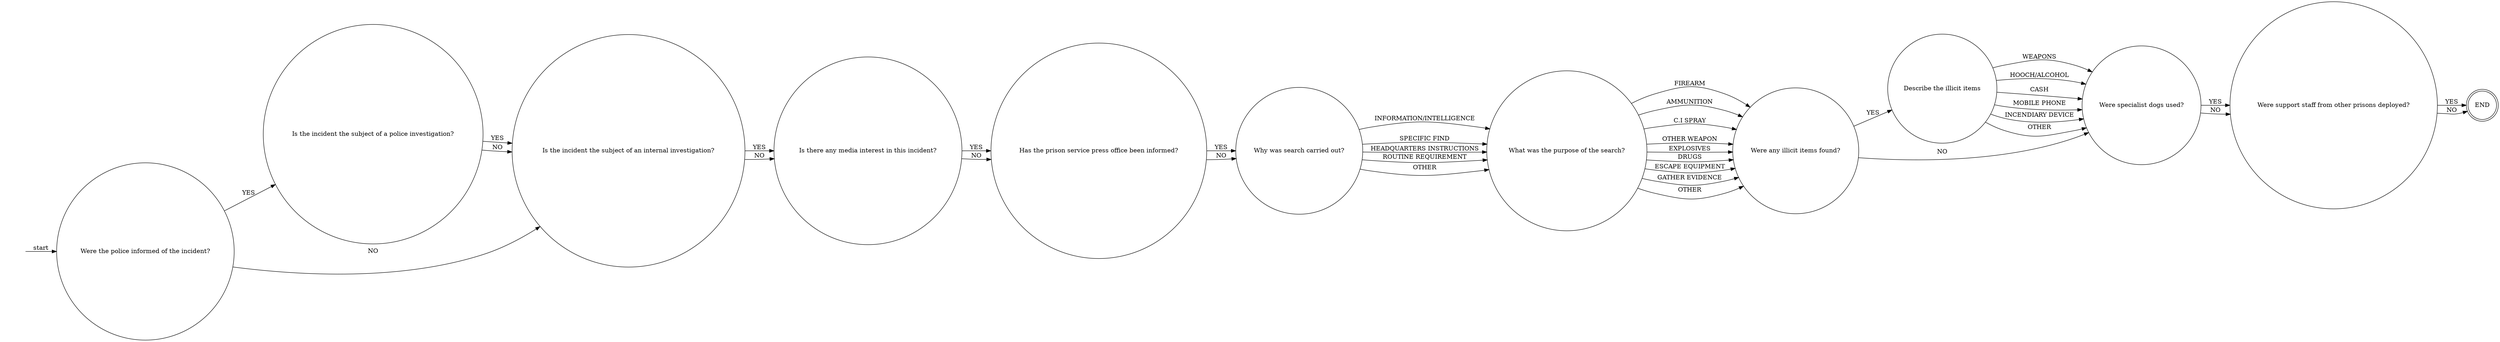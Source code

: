 digraph FULL_CLOSE_DOWN_SEARCH {  rankdir=LR;
  node [shape = circle];
  START_NODE [label="", shape=none];
  START_NODE -> 45067 [label = "start"];
  END_NODE [label="END", shape="doublecircle"];
  44146 [label = "Is there any media interest in this incident?"];
  44146 -> 44677 [label = "YES"];
  44146 -> 44677 [label = "NO"];
  44385 [label = "Were any illicit items found?"];
  44385 -> 44969 [label = "YES"];
  44385 -> 44803 [label = "NO"];
  44432 [label = "What was the purpose of the search?"];
  44432 -> 44385 [label = "FIREARM"];
  44432 -> 44385 [label = "AMMUNITION"];
  44432 -> 44385 [label = "C.I SPRAY"];
  44432 -> 44385 [label = "OTHER WEAPON"];
  44432 -> 44385 [label = "EXPLOSIVES"];
  44432 -> 44385 [label = "DRUGS"];
  44432 -> 44385 [label = "ESCAPE EQUIPMENT"];
  44432 -> 44385 [label = "GATHER EVIDENCE"];
  44432 -> 44385 [label = "OTHER"];
  44570 [label = "Were support staff from other prisons deployed?"];
  44570 -> END_NODE [label = "YES"];
  44570 -> END_NODE [label = "NO"];
  44677 [label = "Has the prison service press office been informed?"];
  44677 -> 45062 [label = "YES"];
  44677 -> 45062 [label = "NO"];
  44723 [label = "Is the incident the subject of a police investigation?"];
  44723 -> 45018 [label = "YES"];
  44723 -> 45018 [label = "NO"];
  44803 [label = "Were specialist dogs used?"];
  44803 -> 44570 [label = "YES"];
  44803 -> 44570 [label = "NO"];
  44969 [label = "Describe the illicit items"];
  44969 -> 44803 [label = "WEAPONS"];
  44969 -> 44803 [label = "HOOCH/ALCOHOL"];
  44969 -> 44803 [label = "CASH"];
  44969 -> 44803 [label = "MOBILE PHONE"];
  44969 -> 44803 [label = "INCENDIARY DEVICE"];
  44969 -> 44803 [label = "OTHER"];
  45018 [label = "Is the incident the subject of an internal investigation?"];
  45018 -> 44146 [label = "YES"];
  45018 -> 44146 [label = "NO"];
  45062 [label = "Why was search carried out?"];
  45062 -> 44432 [label = "INFORMATION/INTELLIGENCE"];
  45062 -> 44432 [label = "SPECIFIC FIND"];
  45062 -> 44432 [label = "HEADQUARTERS INSTRUCTIONS"];
  45062 -> 44432 [label = "ROUTINE REQUIREMENT"];
  45062 -> 44432 [label = "OTHER"];
  45067 [label = "Were the police informed of the incident?"];
  45067 -> 44723 [label = "YES"];
  45067 -> 45018 [label = "NO"];
}
